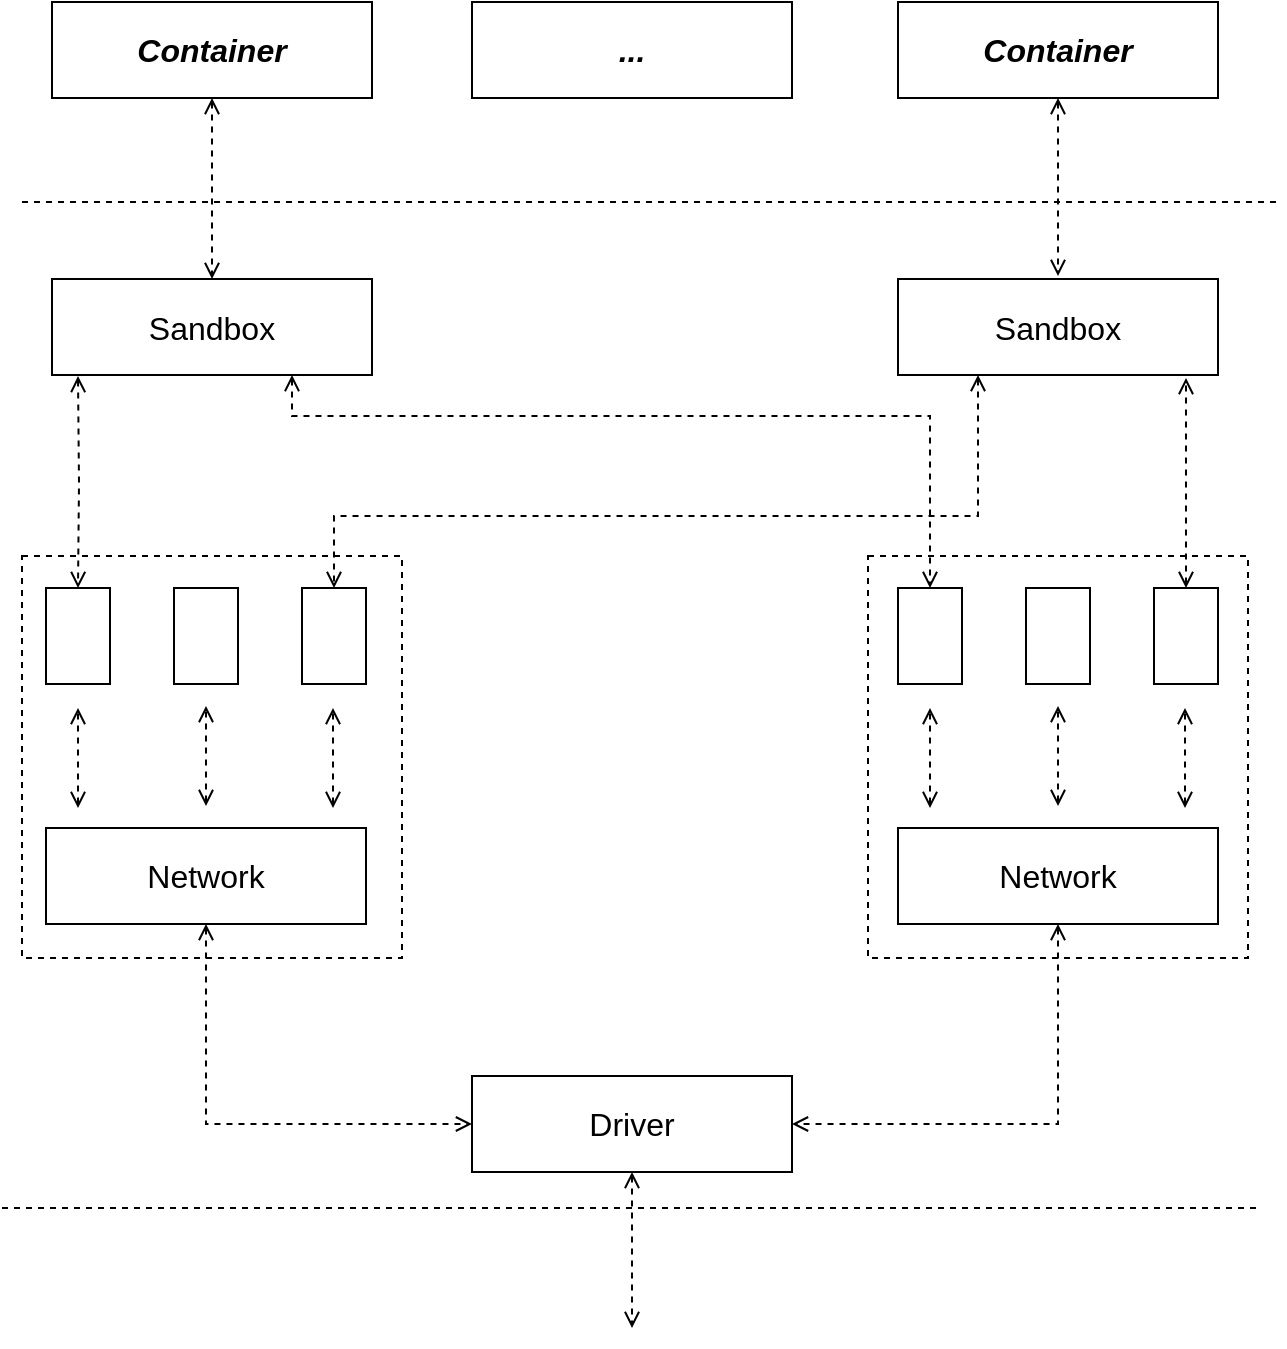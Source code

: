 <mxfile version="12.0.0" type="github" pages="3"><diagram id="7ikrYhpI6zspxVIpKVXC" name="landscape"><mxGraphModel dx="906" dy="497" grid="1" gridSize="10" guides="1" tooltips="1" connect="1" arrows="1" fold="1" page="1" pageScale="1" pageWidth="827" pageHeight="1169" math="0" shadow="0"><root><mxCell id="0"/><mxCell id="1" parent="0"/><mxCell id="OfhrJUqogxo7_UDdqaR_-46" value="" style="rounded=0;whiteSpace=wrap;html=1;fontSize=12;dashed=1;" vertex="1" parent="1"><mxGeometry x="526" y="390" width="190" height="201" as="geometry"/></mxCell><mxCell id="OfhrJUqogxo7_UDdqaR_-45" value="" style="rounded=0;whiteSpace=wrap;html=1;fontSize=12;dashed=1;" vertex="1" parent="1"><mxGeometry x="103" y="390" width="190" height="201" as="geometry"/></mxCell><mxCell id="OfhrJUqogxo7_UDdqaR_-12" value="Driver" style="rounded=0;whiteSpace=wrap;html=1;fontSize=16;" vertex="1" parent="1"><mxGeometry x="328" y="650" width="160" height="48" as="geometry"/></mxCell><mxCell id="OfhrJUqogxo7_UDdqaR_-32" style="edgeStyle=orthogonalEdgeStyle;rounded=0;orthogonalLoop=1;jettySize=auto;html=1;exitX=0.5;exitY=1;exitDx=0;exitDy=0;dashed=1;startArrow=open;startFill=0;endArrow=open;endFill=0;fontSize=12;entryX=0;entryY=0.5;entryDx=0;entryDy=0;" edge="1" parent="1" source="OfhrJUqogxo7_UDdqaR_-13" target="OfhrJUqogxo7_UDdqaR_-12"><mxGeometry relative="1" as="geometry"/></mxCell><mxCell id="OfhrJUqogxo7_UDdqaR_-13" value="Network" style="rounded=0;whiteSpace=wrap;html=1;fontSize=16;" vertex="1" parent="1"><mxGeometry x="115" y="526" width="160" height="48" as="geometry"/></mxCell><mxCell id="OfhrJUqogxo7_UDdqaR_-33" style="edgeStyle=orthogonalEdgeStyle;rounded=0;orthogonalLoop=1;jettySize=auto;html=1;exitX=0.5;exitY=1;exitDx=0;exitDy=0;dashed=1;startArrow=open;startFill=0;endArrow=open;endFill=0;fontSize=12;entryX=1;entryY=0.5;entryDx=0;entryDy=0;" edge="1" parent="1" source="OfhrJUqogxo7_UDdqaR_-15" target="OfhrJUqogxo7_UDdqaR_-12"><mxGeometry relative="1" as="geometry"><mxPoint x="621" y="646" as="targetPoint"/></mxGeometry></mxCell><mxCell id="OfhrJUqogxo7_UDdqaR_-15" value="Network" style="rounded=0;whiteSpace=wrap;html=1;fontSize=16;" vertex="1" parent="1"><mxGeometry x="541" y="526" width="160" height="48" as="geometry"/></mxCell><mxCell id="OfhrJUqogxo7_UDdqaR_-16" value="" style="rounded=0;whiteSpace=wrap;html=1;fontSize=16;" vertex="1" parent="1"><mxGeometry x="115" y="406" width="32" height="48" as="geometry"/></mxCell><mxCell id="OfhrJUqogxo7_UDdqaR_-17" value="" style="rounded=0;whiteSpace=wrap;html=1;fontSize=16;" vertex="1" parent="1"><mxGeometry x="243" y="406" width="32" height="48" as="geometry"/></mxCell><mxCell id="OfhrJUqogxo7_UDdqaR_-18" value="" style="rounded=0;whiteSpace=wrap;html=1;fontSize=16;" vertex="1" parent="1"><mxGeometry x="179" y="406" width="32" height="48" as="geometry"/></mxCell><mxCell id="OfhrJUqogxo7_UDdqaR_-20" value="" style="endArrow=open;startArrow=open;html=1;dashed=1;fontSize=12;startFill=0;endFill=0;" edge="1" parent="1"><mxGeometry width="50" height="50" relative="1" as="geometry"><mxPoint x="131" y="516" as="sourcePoint"/><mxPoint x="131" y="466" as="targetPoint"/></mxGeometry></mxCell><mxCell id="OfhrJUqogxo7_UDdqaR_-21" value="" style="endArrow=open;startArrow=open;html=1;dashed=1;fontSize=12;startFill=0;endFill=0;" edge="1" parent="1"><mxGeometry width="50" height="50" relative="1" as="geometry"><mxPoint x="195" y="515" as="sourcePoint"/><mxPoint x="195" y="465" as="targetPoint"/></mxGeometry></mxCell><mxCell id="OfhrJUqogxo7_UDdqaR_-22" value="" style="endArrow=open;startArrow=open;html=1;dashed=1;fontSize=12;startFill=0;endFill=0;" edge="1" parent="1"><mxGeometry width="50" height="50" relative="1" as="geometry"><mxPoint x="258.5" y="516" as="sourcePoint"/><mxPoint x="258.5" y="466" as="targetPoint"/></mxGeometry></mxCell><mxCell id="vf34pFhw6UDjouAlSRRm-4" style="edgeStyle=orthogonalEdgeStyle;rounded=0;orthogonalLoop=1;jettySize=auto;html=1;exitX=0.25;exitY=1;exitDx=0;exitDy=0;entryX=0.5;entryY=0;entryDx=0;entryDy=0;dashed=1;startArrow=open;startFill=0;endArrow=open;endFill=0;fontSize=12;" edge="1" parent="1" source="OfhrJUqogxo7_UDdqaR_-23" target="OfhrJUqogxo7_UDdqaR_-17"><mxGeometry relative="1" as="geometry"><Array as="points"><mxPoint x="581" y="370"/><mxPoint x="259" y="370"/></Array></mxGeometry></mxCell><mxCell id="OfhrJUqogxo7_UDdqaR_-23" value="Sandbox" style="rounded=0;whiteSpace=wrap;html=1;fontSize=16;" vertex="1" parent="1"><mxGeometry x="541" y="251.5" width="160" height="48" as="geometry"/></mxCell><mxCell id="OfhrJUqogxo7_UDdqaR_-24" value="" style="rounded=0;whiteSpace=wrap;html=1;fontSize=16;" vertex="1" parent="1"><mxGeometry x="541" y="406" width="32" height="48" as="geometry"/></mxCell><mxCell id="vf34pFhw6UDjouAlSRRm-5" style="edgeStyle=orthogonalEdgeStyle;rounded=0;orthogonalLoop=1;jettySize=auto;html=1;exitX=0.5;exitY=0;exitDx=0;exitDy=0;entryX=0.9;entryY=1.031;entryDx=0;entryDy=0;entryPerimeter=0;dashed=1;startArrow=open;startFill=0;endArrow=open;endFill=0;fontSize=12;" edge="1" parent="1" source="OfhrJUqogxo7_UDdqaR_-25" target="OfhrJUqogxo7_UDdqaR_-23"><mxGeometry relative="1" as="geometry"/></mxCell><mxCell id="OfhrJUqogxo7_UDdqaR_-25" value="" style="rounded=0;whiteSpace=wrap;html=1;fontSize=16;" vertex="1" parent="1"><mxGeometry x="669" y="406" width="32" height="48" as="geometry"/></mxCell><mxCell id="OfhrJUqogxo7_UDdqaR_-26" value="" style="rounded=0;whiteSpace=wrap;html=1;fontSize=16;" vertex="1" parent="1"><mxGeometry x="605" y="406" width="32" height="48" as="geometry"/></mxCell><mxCell id="OfhrJUqogxo7_UDdqaR_-27" value="" style="endArrow=open;startArrow=open;html=1;dashed=1;fontSize=12;startFill=0;endFill=0;" edge="1" parent="1"><mxGeometry width="50" height="50" relative="1" as="geometry"><mxPoint x="557" y="516" as="sourcePoint"/><mxPoint x="557" y="466" as="targetPoint"/></mxGeometry></mxCell><mxCell id="OfhrJUqogxo7_UDdqaR_-28" value="" style="endArrow=open;startArrow=open;html=1;dashed=1;fontSize=12;startFill=0;endFill=0;" edge="1" parent="1"><mxGeometry width="50" height="50" relative="1" as="geometry"><mxPoint x="621" y="515" as="sourcePoint"/><mxPoint x="621" y="465" as="targetPoint"/></mxGeometry></mxCell><mxCell id="OfhrJUqogxo7_UDdqaR_-29" value="" style="endArrow=open;startArrow=open;html=1;dashed=1;fontSize=12;startFill=0;endFill=0;" edge="1" parent="1"><mxGeometry width="50" height="50" relative="1" as="geometry"><mxPoint x="684.5" y="516" as="sourcePoint"/><mxPoint x="684.5" y="466" as="targetPoint"/></mxGeometry></mxCell><mxCell id="OfhrJUqogxo7_UDdqaR_-34" value="" style="endArrow=none;dashed=1;html=1;fontSize=12;" edge="1" parent="1"><mxGeometry width="50" height="50" relative="1" as="geometry"><mxPoint x="93" y="716" as="sourcePoint"/><mxPoint x="723" y="716" as="targetPoint"/></mxGeometry></mxCell><mxCell id="OfhrJUqogxo7_UDdqaR_-35" style="rounded=0;orthogonalLoop=1;jettySize=auto;html=1;dashed=1;startArrow=open;startFill=0;endArrow=open;endFill=0;fontSize=12;exitX=0.5;exitY=1;exitDx=0;exitDy=0;" edge="1" parent="1" source="OfhrJUqogxo7_UDdqaR_-12"><mxGeometry relative="1" as="geometry"><mxPoint x="433" y="746" as="sourcePoint"/><mxPoint x="408" y="776" as="targetPoint"/></mxGeometry></mxCell><mxCell id="OfhrJUqogxo7_UDdqaR_-38" value="" style="endArrow=none;dashed=1;html=1;fontSize=12;" edge="1" parent="1"><mxGeometry width="50" height="50" relative="1" as="geometry"><mxPoint x="103" y="213" as="sourcePoint"/><mxPoint x="733" y="213" as="targetPoint"/></mxGeometry></mxCell><mxCell id="OfhrJUqogxo7_UDdqaR_-42" style="edgeStyle=orthogonalEdgeStyle;rounded=0;orthogonalLoop=1;jettySize=auto;html=1;entryX=0.5;entryY=0;entryDx=0;entryDy=0;dashed=1;startArrow=open;startFill=0;endArrow=open;endFill=0;fontSize=12;" edge="1" parent="1" target="OfhrJUqogxo7_UDdqaR_-16"><mxGeometry relative="1" as="geometry"><mxPoint x="131" y="300" as="sourcePoint"/></mxGeometry></mxCell><mxCell id="OfhrJUqogxo7_UDdqaR_-40" value="Container" style="rounded=0;whiteSpace=wrap;html=1;fontSize=16;fontStyle=3" vertex="1" parent="1"><mxGeometry x="118" y="113" width="160" height="48" as="geometry"/></mxCell><mxCell id="OfhrJUqogxo7_UDdqaR_-43" style="edgeStyle=none;rounded=0;orthogonalLoop=1;jettySize=auto;html=1;exitX=0.5;exitY=1;exitDx=0;exitDy=0;dashed=1;startArrow=open;startFill=0;endArrow=open;endFill=0;fontSize=12;" edge="1" parent="1" source="OfhrJUqogxo7_UDdqaR_-41"><mxGeometry relative="1" as="geometry"><mxPoint x="621" y="250" as="targetPoint"/></mxGeometry></mxCell><mxCell id="OfhrJUqogxo7_UDdqaR_-41" value="Container" style="rounded=0;whiteSpace=wrap;html=1;fontSize=16;fontStyle=3" vertex="1" parent="1"><mxGeometry x="541" y="113" width="160" height="48" as="geometry"/></mxCell><mxCell id="OfhrJUqogxo7_UDdqaR_-47" value="..." style="rounded=0;whiteSpace=wrap;html=1;fontSize=16;fontStyle=3" vertex="1" parent="1"><mxGeometry x="328" y="113" width="160" height="48" as="geometry"/></mxCell><mxCell id="vf34pFhw6UDjouAlSRRm-3" style="edgeStyle=orthogonalEdgeStyle;rounded=0;orthogonalLoop=1;jettySize=auto;html=1;exitX=0.75;exitY=1;exitDx=0;exitDy=0;entryX=0.5;entryY=0;entryDx=0;entryDy=0;dashed=1;startArrow=open;startFill=0;endArrow=open;endFill=0;fontSize=12;" edge="1" parent="1" source="vf34pFhw6UDjouAlSRRm-1" target="OfhrJUqogxo7_UDdqaR_-24"><mxGeometry relative="1" as="geometry"><Array as="points"><mxPoint x="238" y="320"/><mxPoint x="557" y="320"/></Array></mxGeometry></mxCell><mxCell id="vf34pFhw6UDjouAlSRRm-1" value="Sandbox" style="rounded=0;whiteSpace=wrap;html=1;fontSize=16;" vertex="1" parent="1"><mxGeometry x="118" y="251.5" width="160" height="48" as="geometry"/></mxCell><mxCell id="vf34pFhw6UDjouAlSRRm-2" style="rounded=0;orthogonalLoop=1;jettySize=auto;html=1;exitX=0.5;exitY=1;exitDx=0;exitDy=0;entryX=0.5;entryY=0;entryDx=0;entryDy=0;dashed=1;startArrow=open;startFill=0;endArrow=open;endFill=0;fontSize=12;" edge="1" parent="1" source="OfhrJUqogxo7_UDdqaR_-40" target="vf34pFhw6UDjouAlSRRm-1"><mxGeometry relative="1" as="geometry"><mxPoint x="195" y="161" as="sourcePoint"/><mxPoint x="195" y="406" as="targetPoint"/></mxGeometry></mxCell></root></mxGraphModel></diagram><diagram id="9kVwteM85XS1q8d-_RAL" name="controller"><mxGraphModel dx="906" dy="497" grid="1" gridSize="10" guides="1" tooltips="1" connect="1" arrows="1" fold="1" page="1" pageScale="1" pageWidth="827" pageHeight="1169" math="0" shadow="0"><root><mxCell id="DbfWJQegyYeZbANRvbXf-0"/><mxCell id="DbfWJQegyYeZbANRvbXf-1" parent="DbfWJQegyYeZbANRvbXf-0"/><mxCell id="qVRwVWx1evM5Ri52g1Do-3" value="BuiltinDrivers()" style="edgeStyle=none;rounded=0;orthogonalLoop=1;jettySize=auto;html=1;exitX=0;exitY=0.5;exitDx=0;exitDy=0;entryX=1;entryY=0.5;entryDx=0;entryDy=0;dashed=1;startArrow=none;startFill=0;endArrow=open;endFill=0;fontSize=12;" edge="1" parent="DbfWJQegyYeZbANRvbXf-1" source="qVRwVWx1evM5Ri52g1Do-0" target="qVRwVWx1evM5Ri52g1Do-2"><mxGeometry relative="1" as="geometry"/></mxCell><mxCell id="qVRwVWx1evM5Ri52g1Do-6" value="BuiltinIPAMDrivers()" style="edgeStyle=orthogonalEdgeStyle;rounded=0;orthogonalLoop=1;jettySize=auto;html=1;exitX=0;exitY=0.25;exitDx=0;exitDy=0;entryX=1;entryY=0.5;entryDx=0;entryDy=0;dashed=1;startArrow=none;startFill=0;endArrow=open;endFill=0;fontSize=12;" edge="1" parent="DbfWJQegyYeZbANRvbXf-1" source="qVRwVWx1evM5Ri52g1Do-0" target="qVRwVWx1evM5Ri52g1Do-5"><mxGeometry relative="1" as="geometry"/></mxCell><mxCell id="qVRwVWx1evM5Ri52g1Do-9" value="Networks()" style="edgeStyle=orthogonalEdgeStyle;rounded=0;orthogonalLoop=1;jettySize=auto;html=1;exitX=0;exitY=0.75;exitDx=0;exitDy=0;entryX=0;entryY=0.5;entryDx=0;entryDy=0;dashed=1;startArrow=none;startFill=0;endArrow=open;endFill=0;fontSize=12;" edge="1" parent="DbfWJQegyYeZbANRvbXf-1" source="qVRwVWx1evM5Ri52g1Do-0" target="qVRwVWx1evM5Ri52g1Do-7"><mxGeometry relative="1" as="geometry"/></mxCell><mxCell id="qVRwVWx1evM5Ri52g1Do-12" value="NewNetwork()" style="edgeStyle=orthogonalEdgeStyle;rounded=0;orthogonalLoop=1;jettySize=auto;html=1;exitX=1;exitY=0.75;exitDx=0;exitDy=0;entryX=1;entryY=0.5;entryDx=0;entryDy=0;dashed=1;startArrow=none;startFill=0;endArrow=open;endFill=0;fontSize=12;" edge="1" parent="DbfWJQegyYeZbANRvbXf-1" source="qVRwVWx1evM5Ri52g1Do-0" target="qVRwVWx1evM5Ri52g1Do-22"><mxGeometry relative="1" as="geometry"><mxPoint x="434" y="354" as="targetPoint"/></mxGeometry></mxCell><mxCell id="qVRwVWx1evM5Ri52g1Do-17" value="Sandboxes()" style="edgeStyle=orthogonalEdgeStyle;rounded=0;orthogonalLoop=1;jettySize=auto;html=1;exitX=1;exitY=0.5;exitDx=0;exitDy=0;dashed=1;startArrow=none;startFill=0;endArrow=open;endFill=0;fontSize=12;" edge="1" parent="DbfWJQegyYeZbANRvbXf-1" source="qVRwVWx1evM5Ri52g1Do-0" target="qVRwVWx1evM5Ri52g1Do-13"><mxGeometry relative="1" as="geometry"/></mxCell><mxCell id="qVRwVWx1evM5Ri52g1Do-18" value="NewSandbox()" style="edgeStyle=orthogonalEdgeStyle;rounded=0;orthogonalLoop=1;jettySize=auto;html=1;exitX=0.75;exitY=0;exitDx=0;exitDy=0;entryX=0.5;entryY=0;entryDx=0;entryDy=0;dashed=1;startArrow=none;startFill=0;endArrow=open;endFill=0;fontSize=12;" edge="1" parent="DbfWJQegyYeZbANRvbXf-1" source="qVRwVWx1evM5Ri52g1Do-0" target="qVRwVWx1evM5Ri52g1Do-16"><mxGeometry relative="1" as="geometry"/></mxCell><mxCell id="qVRwVWx1evM5Ri52g1Do-0" value="NetworkController" style="rounded=0;whiteSpace=wrap;html=1;fontSize=16;dashed=1;" vertex="1" parent="DbfWJQegyYeZbANRvbXf-1"><mxGeometry x="306" y="190" width="160" height="48" as="geometry"/></mxCell><mxCell id="qVRwVWx1evM5Ri52g1Do-1" value="string" style="rounded=0;whiteSpace=wrap;html=1;fontSize=16;fontStyle=3" vertex="1" parent="DbfWJQegyYeZbANRvbXf-1"><mxGeometry x="40" y="190" width="64" height="48" as="geometry"/></mxCell><mxCell id="qVRwVWx1evM5Ri52g1Do-2" value="string" style="rounded=0;whiteSpace=wrap;html=1;fontSize=16;fontStyle=3" vertex="1" parent="DbfWJQegyYeZbANRvbXf-1"><mxGeometry x="104" y="190" width="64" height="48" as="geometry"/></mxCell><mxCell id="qVRwVWx1evM5Ri52g1Do-4" value="string" style="rounded=0;whiteSpace=wrap;html=1;fontSize=16;fontStyle=3" vertex="1" parent="DbfWJQegyYeZbANRvbXf-1"><mxGeometry x="40" y="90" width="64" height="48" as="geometry"/></mxCell><mxCell id="qVRwVWx1evM5Ri52g1Do-5" value="string" style="rounded=0;whiteSpace=wrap;html=1;fontSize=16;fontStyle=3" vertex="1" parent="DbfWJQegyYeZbANRvbXf-1"><mxGeometry x="104" y="90" width="64" height="48" as="geometry"/></mxCell><mxCell id="qVRwVWx1evM5Ri52g1Do-23" style="edgeStyle=orthogonalEdgeStyle;rounded=0;orthogonalLoop=1;jettySize=auto;html=1;exitX=0;exitY=0.75;exitDx=0;exitDy=0;entryX=0;entryY=0.75;entryDx=0;entryDy=0;dashed=1;startArrow=none;startFill=0;endArrow=block;endFill=0;fontSize=12;" edge="1" parent="DbfWJQegyYeZbANRvbXf-1" source="qVRwVWx1evM5Ri52g1Do-7" target="1qHR7Ffo4QZgVj2rPYXA-2"><mxGeometry relative="1" as="geometry"><mxPoint x="306" y="494" as="targetPoint"/></mxGeometry></mxCell><mxCell id="qVRwVWx1evM5Ri52g1Do-7" value="" style="rounded=0;whiteSpace=wrap;html=1;fontSize=16;fontStyle=3" vertex="1" parent="DbfWJQegyYeZbANRvbXf-1"><mxGeometry x="306" y="330" width="32" height="48" as="geometry"/></mxCell><mxCell id="qVRwVWx1evM5Ri52g1Do-27" style="edgeStyle=orthogonalEdgeStyle;rounded=0;orthogonalLoop=1;jettySize=auto;html=1;exitX=0;exitY=0.75;exitDx=0;exitDy=0;entryX=0;entryY=0.5;entryDx=0;entryDy=0;dashed=1;startArrow=none;startFill=0;endArrow=block;endFill=0;fontSize=12;" edge="1" parent="DbfWJQegyYeZbANRvbXf-1" source="qVRwVWx1evM5Ri52g1Do-13" target="qVRwVWx1evM5Ri52g1Do-26"><mxGeometry relative="1" as="geometry"/></mxCell><mxCell id="qVRwVWx1evM5Ri52g1Do-13" value="" style="rounded=0;whiteSpace=wrap;html=1;fontSize=16;fontStyle=3" vertex="1" parent="DbfWJQegyYeZbANRvbXf-1"><mxGeometry x="604" y="190" width="32" height="48" as="geometry"/></mxCell><mxCell id="qVRwVWx1evM5Ri52g1Do-14" value="" style="rounded=0;whiteSpace=wrap;html=1;fontSize=16;fontStyle=3" vertex="1" parent="DbfWJQegyYeZbANRvbXf-1"><mxGeometry x="636" y="190" width="32" height="48" as="geometry"/></mxCell><mxCell id="qVRwVWx1evM5Ri52g1Do-15" value="" style="rounded=0;whiteSpace=wrap;html=1;fontSize=16;fontStyle=3" vertex="1" parent="DbfWJQegyYeZbANRvbXf-1"><mxGeometry x="668" y="190" width="32" height="48" as="geometry"/></mxCell><mxCell id="qVRwVWx1evM5Ri52g1Do-16" value="" style="rounded=0;whiteSpace=wrap;html=1;fontSize=16;fontStyle=3;dashed=1;" vertex="1" parent="DbfWJQegyYeZbANRvbXf-1"><mxGeometry x="700" y="190" width="32" height="48" as="geometry"/></mxCell><mxCell id="qVRwVWx1evM5Ri52g1Do-28" value="CreateEndpoint()" style="edgeStyle=orthogonalEdgeStyle;rounded=0;orthogonalLoop=1;jettySize=auto;html=1;exitX=0;exitY=0.25;exitDx=0;exitDy=0;entryX=0;entryY=0.5;entryDx=0;entryDy=0;dashed=1;startArrow=none;startFill=0;endArrow=open;endFill=0;fontSize=12;" edge="1" parent="DbfWJQegyYeZbANRvbXf-1" source="1qHR7Ffo4QZgVj2rPYXA-2" target="qVRwVWx1evM5Ri52g1Do-25"><mxGeometry relative="1" as="geometry"><mxPoint x="466" y="494" as="sourcePoint"/></mxGeometry></mxCell><mxCell id="qVRwVWx1evM5Ri52g1Do-20" value="" style="rounded=0;whiteSpace=wrap;html=1;fontSize=16;fontStyle=3" vertex="1" parent="DbfWJQegyYeZbANRvbXf-1"><mxGeometry x="338" y="330" width="32" height="48" as="geometry"/></mxCell><mxCell id="qVRwVWx1evM5Ri52g1Do-21" value="" style="rounded=0;whiteSpace=wrap;html=1;fontSize=16;fontStyle=3" vertex="1" parent="DbfWJQegyYeZbANRvbXf-1"><mxGeometry x="370" y="330" width="32" height="48" as="geometry"/></mxCell><mxCell id="qVRwVWx1evM5Ri52g1Do-22" value="" style="rounded=0;whiteSpace=wrap;html=1;fontSize=16;fontStyle=3;dashed=1;" vertex="1" parent="DbfWJQegyYeZbANRvbXf-1"><mxGeometry x="402" y="330" width="32" height="48" as="geometry"/></mxCell><mxCell id="qVRwVWx1evM5Ri52g1Do-24" value="libnetwork" style="text;html=1;resizable=0;points=[];autosize=1;align=left;verticalAlign=top;spacingTop=-4;fontSize=12;" vertex="1" parent="DbfWJQegyYeZbANRvbXf-1"><mxGeometry x="306" y="170" width="70" height="20" as="geometry"/></mxCell><mxCell id="qVRwVWx1evM5Ri52g1Do-29" value="Join()" style="edgeStyle=orthogonalEdgeStyle;rounded=0;orthogonalLoop=1;jettySize=auto;html=1;exitX=0.5;exitY=0;exitDx=0;exitDy=0;entryX=0.5;entryY=1;entryDx=0;entryDy=0;dashed=1;startArrow=none;startFill=0;endArrow=open;endFill=0;fontSize=12;" edge="1" parent="DbfWJQegyYeZbANRvbXf-1" source="qVRwVWx1evM5Ri52g1Do-25" target="qVRwVWx1evM5Ri52g1Do-26"><mxGeometry relative="1" as="geometry"/></mxCell><mxCell id="qVRwVWx1evM5Ri52g1Do-30" value="Network()" style="edgeStyle=orthogonalEdgeStyle;rounded=0;orthogonalLoop=1;jettySize=auto;html=1;exitX=0.5;exitY=1;exitDx=0;exitDy=0;entryX=0.5;entryY=0;entryDx=0;entryDy=0;dashed=1;startArrow=none;startFill=0;endArrow=open;endFill=0;fontSize=12;" edge="1" parent="DbfWJQegyYeZbANRvbXf-1" source="qVRwVWx1evM5Ri52g1Do-25" target="1qHR7Ffo4QZgVj2rPYXA-2"><mxGeometry relative="1" as="geometry"><mxPoint x="426" y="470" as="targetPoint"/></mxGeometry></mxCell><mxCell id="qVRwVWx1evM5Ri52g1Do-25" value="Endpoint" style="rounded=0;whiteSpace=wrap;html=1;fontSize=16;dashed=1;" vertex="1" parent="DbfWJQegyYeZbANRvbXf-1"><mxGeometry x="604" y="470" width="160" height="48" as="geometry"/></mxCell><mxCell id="1qHR7Ffo4QZgVj2rPYXA-1" value="ContainerID()" style="edgeStyle=orthogonalEdgeStyle;rounded=0;orthogonalLoop=1;jettySize=auto;html=1;exitX=1;exitY=0.5;exitDx=0;exitDy=0;entryX=0;entryY=0.5;entryDx=0;entryDy=0;dashed=1;startArrow=none;startFill=0;endArrow=open;endFill=0;fontSize=12;" edge="1" parent="DbfWJQegyYeZbANRvbXf-1" source="qVRwVWx1evM5Ri52g1Do-26" target="1qHR7Ffo4QZgVj2rPYXA-0"><mxGeometry relative="1" as="geometry"/></mxCell><mxCell id="qVRwVWx1evM5Ri52g1Do-26" value="Sandbox" style="rounded=0;whiteSpace=wrap;html=1;fontSize=16;dashed=1;" vertex="1" parent="DbfWJQegyYeZbANRvbXf-1"><mxGeometry x="604" y="330" width="160" height="48" as="geometry"/></mxCell><mxCell id="1qHR7Ffo4QZgVj2rPYXA-0" value="string" style="rounded=0;whiteSpace=wrap;html=1;fontSize=16;fontStyle=3" vertex="1" parent="DbfWJQegyYeZbANRvbXf-1"><mxGeometry x="902" y="330" width="64" height="48" as="geometry"/></mxCell><mxCell id="1qHR7Ffo4QZgVj2rPYXA-2" value="Network" style="rounded=0;whiteSpace=wrap;html=1;fontSize=16;dashed=1;" vertex="1" parent="DbfWJQegyYeZbANRvbXf-1"><mxGeometry x="604" y="610" width="160" height="48" as="geometry"/></mxCell><mxCell id="1qHR7Ffo4QZgVj2rPYXA-3" value="libnetwork" style="text;html=1;resizable=0;points=[];autosize=1;align=left;verticalAlign=top;spacingTop=-4;fontSize=12;" vertex="1" parent="DbfWJQegyYeZbANRvbXf-1"><mxGeometry x="604" y="310" width="70" height="20" as="geometry"/></mxCell><mxCell id="1qHR7Ffo4QZgVj2rPYXA-4" value="libnetwork" style="text;html=1;resizable=0;points=[];autosize=1;align=left;verticalAlign=top;spacingTop=-4;fontSize=12;" vertex="1" parent="DbfWJQegyYeZbANRvbXf-1"><mxGeometry x="604" y="450" width="70" height="20" as="geometry"/></mxCell><mxCell id="1qHR7Ffo4QZgVj2rPYXA-5" value="libnetwork" style="text;html=1;resizable=0;points=[];autosize=1;align=left;verticalAlign=top;spacingTop=-4;fontSize=12;" vertex="1" parent="DbfWJQegyYeZbANRvbXf-1"><mxGeometry x="604" y="590" width="70" height="20" as="geometry"/></mxCell></root></mxGraphModel></diagram><diagram id="ARhlblmIDTEKtRliqZxP" name="driver"><mxGraphModel dx="906" dy="546" grid="1" gridSize="10" guides="1" tooltips="1" connect="1" arrows="1" fold="1" page="1" pageScale="1" pageWidth="827" pageHeight="1169" math="0" shadow="0"><root><mxCell id="_Emp8j1eAM6MPkUQT2C5-0"/><mxCell id="_Emp8j1eAM6MPkUQT2C5-1" parent="_Emp8j1eAM6MPkUQT2C5-0"/><mxCell id="QUpKAfVfxAnLikHhPQnH-4" value="" style="edgeStyle=orthogonalEdgeStyle;rounded=0;orthogonalLoop=1;jettySize=auto;html=1;exitX=0.5;exitY=1;exitDx=0;exitDy=0;entryX=0.5;entryY=0;entryDx=0;entryDy=0;dashed=1;startArrow=none;startFill=0;endArrow=open;endFill=0;fontSize=12;strokeColor=#FF8000;fontColor=#FF8000;" edge="1" parent="_Emp8j1eAM6MPkUQT2C5-1" source="WP3CqFZQ37PAuRx_dwlo-0" target="QUpKAfVfxAnLikHhPQnH-2"><mxGeometry relative="1" as="geometry"/></mxCell><mxCell id="6VoZP6Qmi6ruGw0-u1YY-2" value="CreateNetwork" style="edgeStyle=orthogonalEdgeStyle;rounded=0;orthogonalLoop=1;jettySize=auto;html=1;exitX=1;exitY=0.5;exitDx=0;exitDy=0;entryX=0;entryY=0.5;entryDx=0;entryDy=0;dashed=1;startArrow=none;startFill=0;endArrow=open;endFill=0;fontSize=12;strokeColor=#FF8000;fontColor=#FF8000;" edge="1" parent="_Emp8j1eAM6MPkUQT2C5-1" source="WP3CqFZQ37PAuRx_dwlo-0" target="QUpKAfVfxAnLikHhPQnH-1"><mxGeometry relative="1" as="geometry"/></mxCell><mxCell id="WP3CqFZQ37PAuRx_dwlo-0" value="NetworkController" style="rounded=0;whiteSpace=wrap;html=1;fontSize=16;dashed=1;" vertex="1" parent="_Emp8j1eAM6MPkUQT2C5-1"><mxGeometry x="173" y="490" width="160" height="48" as="geometry"/></mxCell><mxCell id="wBNFPApah1Xs0HvVzLzj-1" value="Join" style="edgeStyle=orthogonalEdgeStyle;rounded=0;orthogonalLoop=1;jettySize=auto;html=1;exitX=0.5;exitY=0;exitDx=0;exitDy=0;entryX=0.5;entryY=1;entryDx=0;entryDy=0;dashed=1;startArrow=none;startFill=0;endArrow=open;endFill=0;strokeColor=#0000FF;fontSize=12;fontColor=#0000FF;" edge="1" parent="_Emp8j1eAM6MPkUQT2C5-1" source="QUpKAfVfxAnLikHhPQnH-0" target="wBNFPApah1Xs0HvVzLzj-0"><mxGeometry relative="1" as="geometry"/></mxCell><mxCell id="wBNFPApah1Xs0HvVzLzj-2" style="edgeStyle=orthogonalEdgeStyle;rounded=0;orthogonalLoop=1;jettySize=auto;html=1;exitX=0;exitY=0.5;exitDx=0;exitDy=0;entryX=1;entryY=0.25;entryDx=0;entryDy=0;dashed=1;startArrow=none;startFill=0;endArrow=open;endFill=0;strokeColor=#0000FF;fontSize=12;fontColor=#0000FF;" edge="1" parent="_Emp8j1eAM6MPkUQT2C5-1" source="QUpKAfVfxAnLikHhPQnH-0" target="QUpKAfVfxAnLikHhPQnH-2"><mxGeometry relative="1" as="geometry"/></mxCell><mxCell id="QUpKAfVfxAnLikHhPQnH-0" value="Endpoint" style="rounded=0;whiteSpace=wrap;html=1;fontSize=16;dashed=1;" vertex="1" parent="_Emp8j1eAM6MPkUQT2C5-1"><mxGeometry x="493" y="320" width="160" height="48" as="geometry"/></mxCell><mxCell id="6VoZP6Qmi6ruGw0-u1YY-3" value="CreateEndpoint" style="edgeStyle=orthogonalEdgeStyle;rounded=0;orthogonalLoop=1;jettySize=auto;html=1;exitX=0.5;exitY=0;exitDx=0;exitDy=0;dashed=1;startArrow=none;startFill=0;endArrow=open;endFill=0;fontSize=12;fontColor=#6600CC;strokeColor=#6600CC;" edge="1" parent="_Emp8j1eAM6MPkUQT2C5-1" source="QUpKAfVfxAnLikHhPQnH-1" target="QUpKAfVfxAnLikHhPQnH-0"><mxGeometry relative="1" as="geometry"/></mxCell><mxCell id="QUpKAfVfxAnLikHhPQnH-1" value="Network" style="rounded=0;whiteSpace=wrap;html=1;fontSize=16;dashed=1;" vertex="1" parent="_Emp8j1eAM6MPkUQT2C5-1"><mxGeometry x="493" y="490" width="160" height="48" as="geometry"/></mxCell><mxCell id="6VoZP6Qmi6ruGw0-u1YY-1" style="edgeStyle=orthogonalEdgeStyle;rounded=0;orthogonalLoop=1;jettySize=auto;html=1;exitX=0.5;exitY=1;exitDx=0;exitDy=0;entryX=1;entryY=0.75;entryDx=0;entryDy=0;dashed=1;startArrow=none;startFill=0;endArrow=open;endFill=0;fontSize=12;fontColor=#6600CC;strokeColor=#6600CC;" edge="1" parent="_Emp8j1eAM6MPkUQT2C5-1" source="QUpKAfVfxAnLikHhPQnH-1" target="QUpKAfVfxAnLikHhPQnH-2"><mxGeometry relative="1" as="geometry"/></mxCell><mxCell id="QUpKAfVfxAnLikHhPQnH-2" value="Driver" style="rounded=0;whiteSpace=wrap;html=1;fontSize=16;dashed=1;" vertex="1" parent="_Emp8j1eAM6MPkUQT2C5-1"><mxGeometry x="173" y="660" width="160" height="48" as="geometry"/></mxCell><mxCell id="wBNFPApah1Xs0HvVzLzj-0" value="Sandbox" style="rounded=0;whiteSpace=wrap;html=1;fontSize=16;dashed=1;" vertex="1" parent="_Emp8j1eAM6MPkUQT2C5-1"><mxGeometry x="493" y="150" width="160" height="48" as="geometry"/></mxCell><mxCell id="wBNFPApah1Xs0HvVzLzj-3" value="libnetwork" style="text;html=1;resizable=0;points=[];autosize=1;align=left;verticalAlign=top;spacingTop=-4;fontSize=12;fontColor=#000000;" vertex="1" parent="_Emp8j1eAM6MPkUQT2C5-1"><mxGeometry x="173" y="470" width="70" height="20" as="geometry"/></mxCell><mxCell id="wBNFPApah1Xs0HvVzLzj-4" value="libnetwork" style="text;html=1;resizable=0;points=[];autosize=1;align=left;verticalAlign=top;spacingTop=-4;fontSize=12;fontColor=#000000;" vertex="1" parent="_Emp8j1eAM6MPkUQT2C5-1"><mxGeometry x="493" y="470" width="70" height="20" as="geometry"/></mxCell><mxCell id="wBNFPApah1Xs0HvVzLzj-5" value="libnetwork" style="text;html=1;resizable=0;points=[];autosize=1;align=left;verticalAlign=top;spacingTop=-4;fontSize=12;fontColor=#000000;" vertex="1" parent="_Emp8j1eAM6MPkUQT2C5-1"><mxGeometry x="493" y="300" width="70" height="20" as="geometry"/></mxCell><mxCell id="wBNFPApah1Xs0HvVzLzj-6" value="libnetwork" style="text;html=1;resizable=0;points=[];autosize=1;align=left;verticalAlign=top;spacingTop=-4;fontSize=12;fontColor=#000000;" vertex="1" parent="_Emp8j1eAM6MPkUQT2C5-1"><mxGeometry x="493" y="130" width="70" height="20" as="geometry"/></mxCell><mxCell id="wBNFPApah1Xs0HvVzLzj-7" value="driverapi" style="text;html=1;resizable=0;points=[];autosize=1;align=left;verticalAlign=top;spacingTop=-4;fontSize=12;fontColor=#000000;" vertex="1" parent="_Emp8j1eAM6MPkUQT2C5-1"><mxGeometry x="173" y="640" width="60" height="20" as="geometry"/></mxCell></root></mxGraphModel></diagram></mxfile>